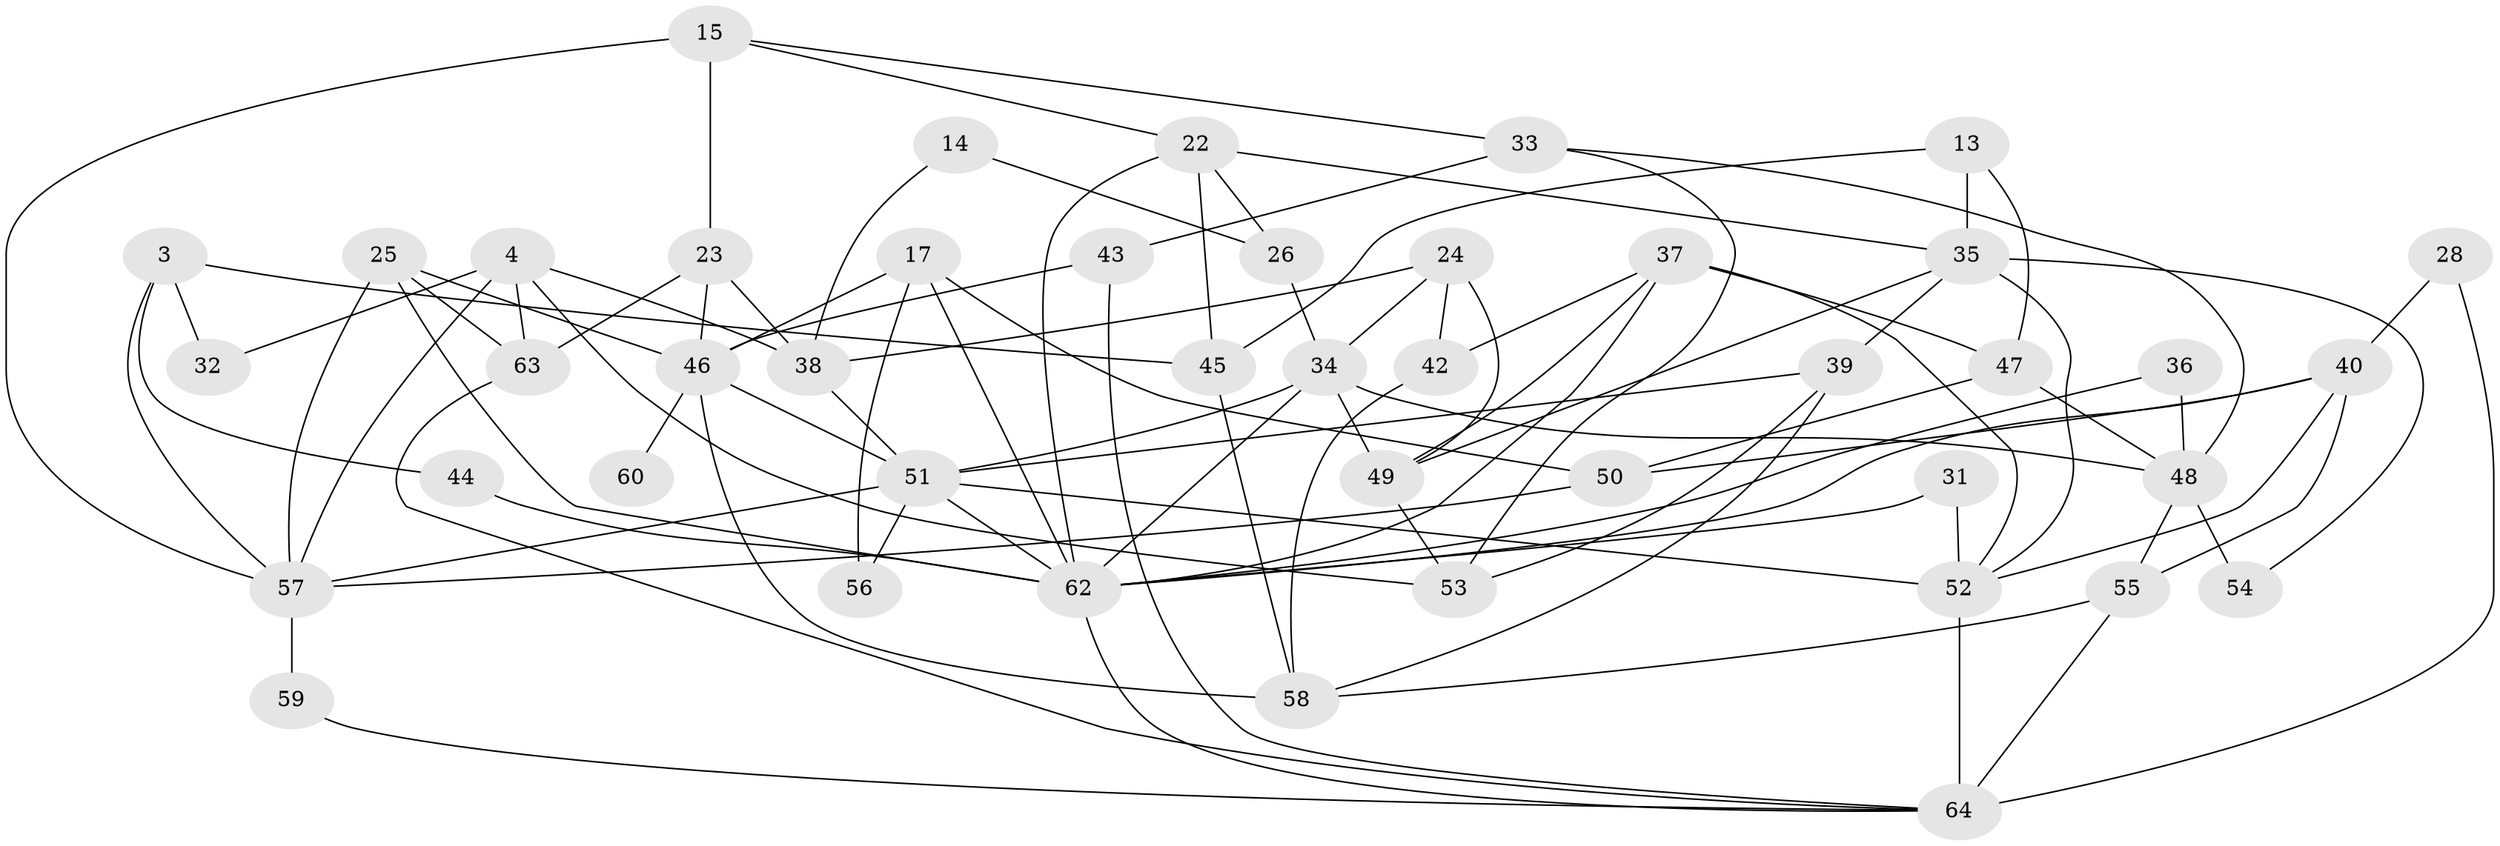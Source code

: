 // original degree distribution, {4: 0.328125, 3: 0.21875, 6: 0.109375, 5: 0.171875, 8: 0.015625, 2: 0.140625, 7: 0.015625}
// Generated by graph-tools (version 1.1) at 2025/52/03/04/25 21:52:05]
// undirected, 44 vertices, 93 edges
graph export_dot {
graph [start="1"]
  node [color=gray90,style=filled];
  3;
  4;
  13;
  14;
  15;
  17;
  22;
  23 [super="+20"];
  24 [super="+1"];
  25 [super="+21"];
  26;
  28;
  31;
  32;
  33;
  34 [super="+30"];
  35 [super="+6"];
  36;
  37;
  38;
  39;
  40 [super="+8"];
  42;
  43;
  44;
  45;
  46 [super="+11"];
  47;
  48;
  49 [super="+29"];
  50;
  51 [super="+12"];
  52 [super="+9"];
  53;
  54;
  55;
  56;
  57 [super="+2+41"];
  58 [super="+16"];
  59;
  60 [super="+27"];
  62 [super="+7+18+61"];
  63;
  64 [super="+19"];
  3 -- 45;
  3 -- 57;
  3 -- 32;
  3 -- 44;
  4 -- 63;
  4 -- 38;
  4 -- 32;
  4 -- 53;
  4 -- 57 [weight=2];
  13 -- 35 [weight=2];
  13 -- 47;
  13 -- 45;
  14 -- 26;
  14 -- 38;
  15 -- 33;
  15 -- 22;
  15 -- 23 [weight=2];
  15 -- 57;
  17 -- 46;
  17 -- 50;
  17 -- 56;
  17 -- 62;
  22 -- 26;
  22 -- 45;
  22 -- 35;
  22 -- 62;
  23 -- 63;
  23 -- 38;
  23 -- 46;
  24 -- 38;
  24 -- 49 [weight=2];
  24 -- 34;
  24 -- 42;
  25 -- 62 [weight=3];
  25 -- 46;
  25 -- 63;
  25 -- 57 [weight=2];
  26 -- 34;
  28 -- 64;
  28 -- 40;
  31 -- 52;
  31 -- 62;
  33 -- 53;
  33 -- 43;
  33 -- 48;
  34 -- 48;
  34 -- 62 [weight=2];
  34 -- 49;
  34 -- 51 [weight=2];
  35 -- 39;
  35 -- 52 [weight=2];
  35 -- 54;
  35 -- 49;
  36 -- 48;
  36 -- 62;
  37 -- 42;
  37 -- 47;
  37 -- 52;
  37 -- 49;
  37 -- 62;
  38 -- 51;
  39 -- 51;
  39 -- 53;
  39 -- 58;
  40 -- 50;
  40 -- 52;
  40 -- 62;
  40 -- 55;
  42 -- 58;
  43 -- 64;
  43 -- 46;
  44 -- 62;
  45 -- 58;
  46 -- 60 [weight=2];
  46 -- 51;
  46 -- 58;
  47 -- 50;
  47 -- 48;
  48 -- 54;
  48 -- 55;
  49 -- 53;
  50 -- 57;
  51 -- 56;
  51 -- 57;
  51 -- 52;
  51 -- 62;
  52 -- 64 [weight=3];
  55 -- 64;
  55 -- 58;
  57 -- 59;
  59 -- 64;
  62 -- 64;
  63 -- 64;
}
